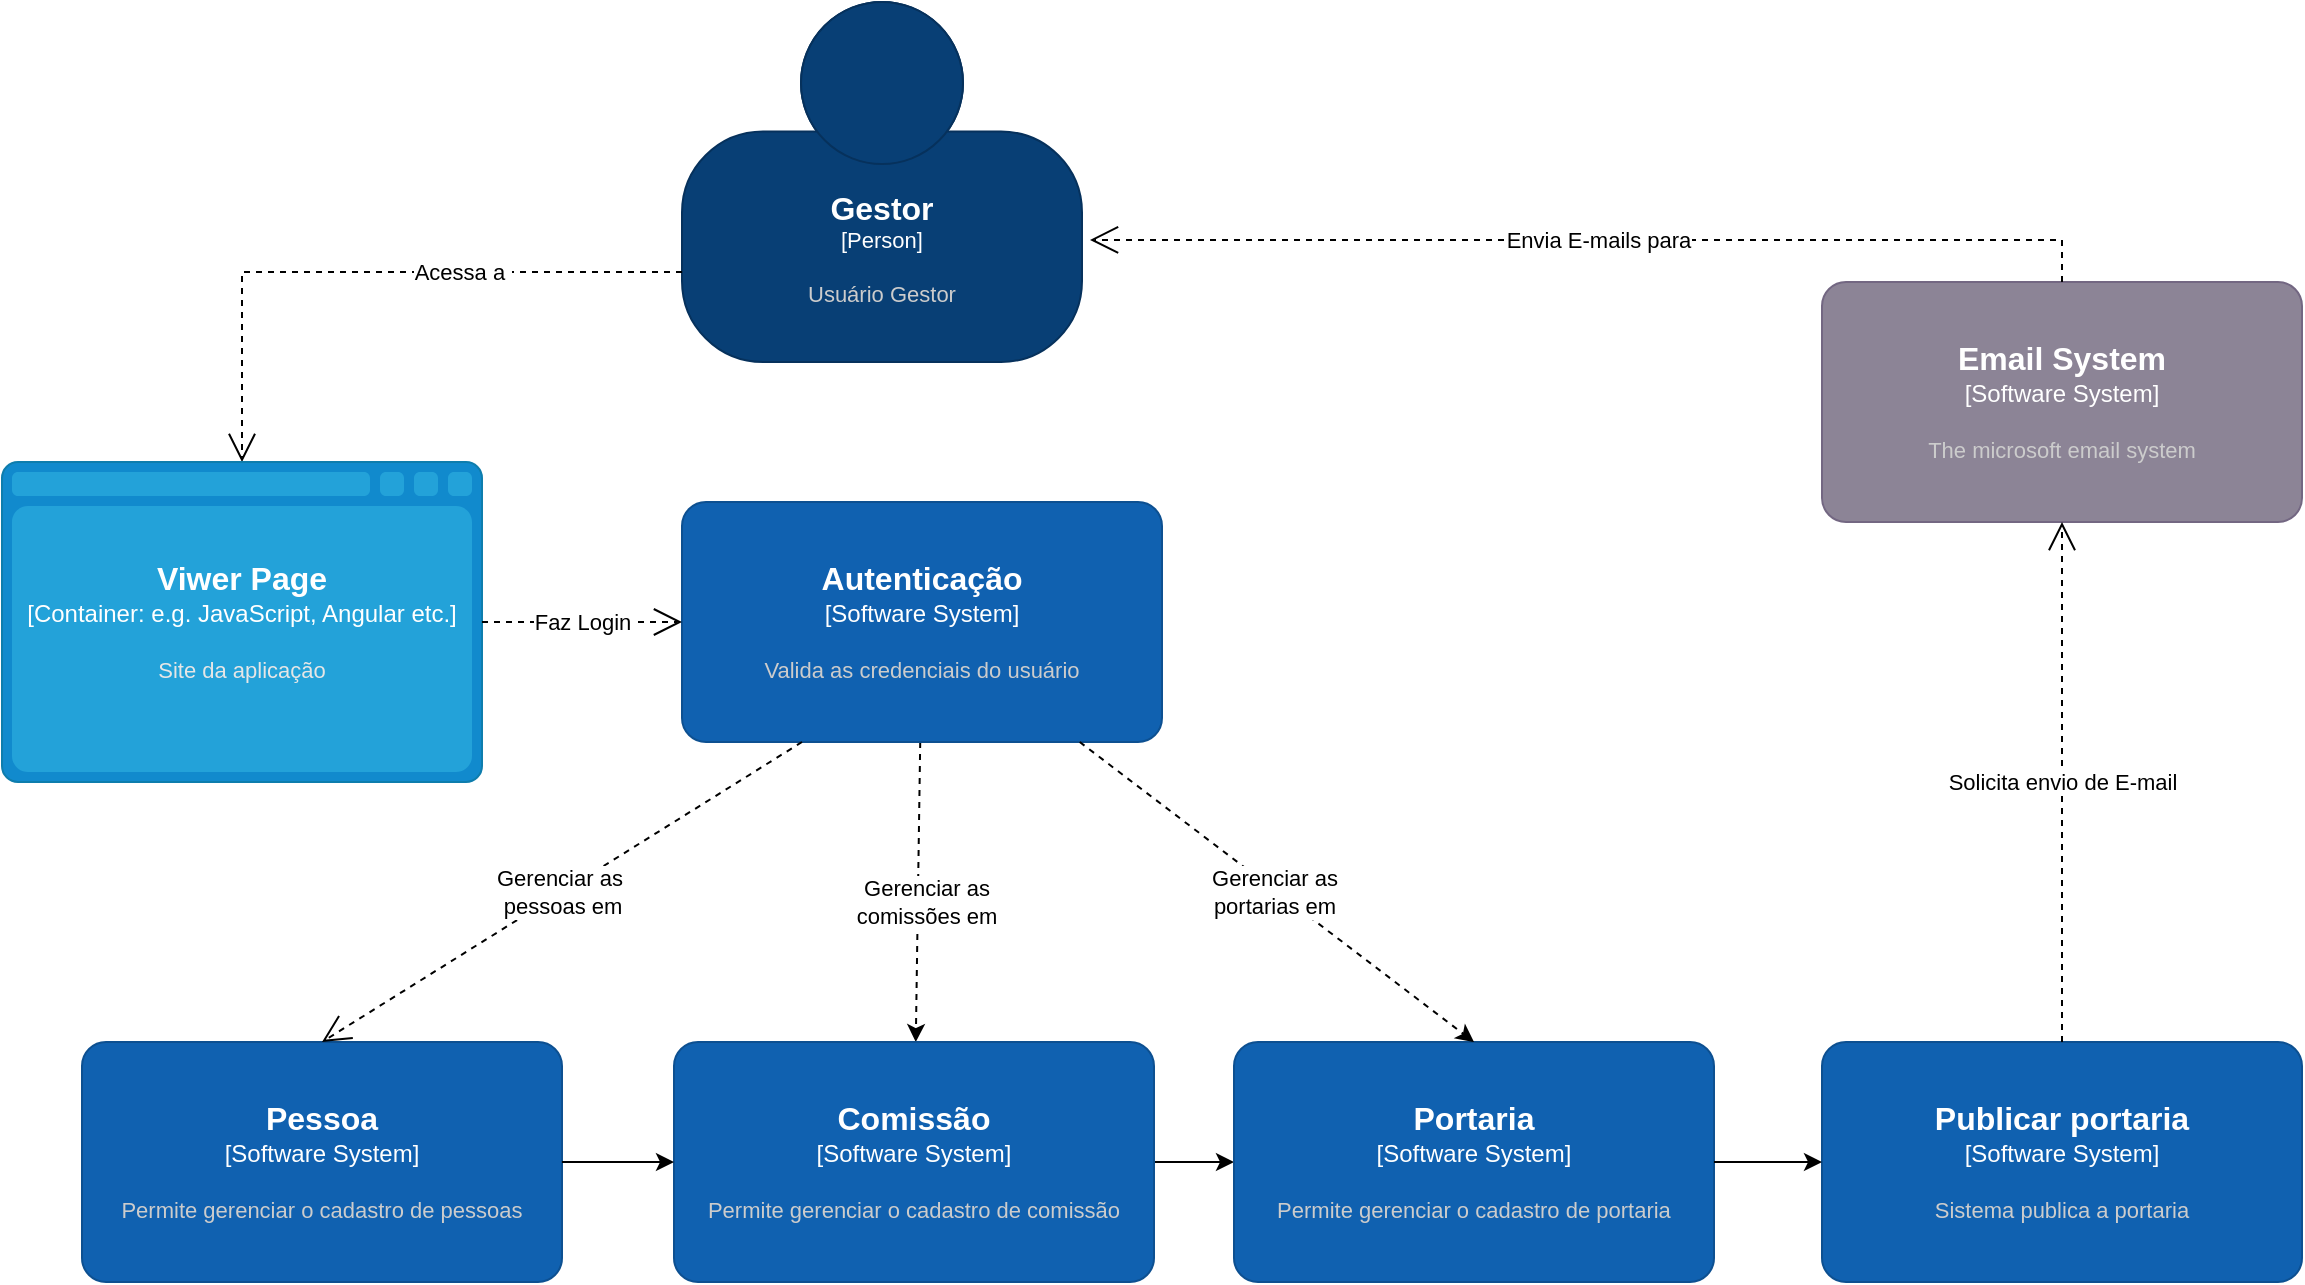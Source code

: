 <mxfile version="24.7.8">
  <diagram name="Página-1" id="CwsekYL65-O5tN23pd5_">
    <mxGraphModel grid="1" page="1" gridSize="10" guides="1" tooltips="1" connect="1" arrows="1" fold="1" pageScale="1" pageWidth="827" pageHeight="1169" math="0" shadow="0">
      <root>
        <mxCell id="0" />
        <mxCell id="1" parent="0" />
        <object placeholders="1" c4Name="Gestor" c4Type="Person" c4Description="Usuário Gestor " label="&lt;font style=&quot;font-size: 16px&quot;&gt;&lt;b&gt;%c4Name%&lt;/b&gt;&lt;/font&gt;&lt;div&gt;[%c4Type%]&lt;/div&gt;&lt;br&gt;&lt;div&gt;&lt;font style=&quot;font-size: 11px&quot;&gt;&lt;font color=&quot;#cccccc&quot;&gt;%c4Description%&lt;/font&gt;&lt;/div&gt;" id="Gestor">
          <mxCell style="html=1;fontSize=11;dashed=0;whiteSpace=wrap;fillColor=#083F75;strokeColor=#06315C;fontColor=#ffffff;shape=mxgraph.c4.person2;align=center;metaEdit=1;points=[[0.5,0,0],[1,0.5,0],[1,0.75,0],[0.75,1,0],[0.5,1,0],[0.25,1,0],[0,0.75,0],[0,0.5,0]];resizable=0;" vertex="1" parent="1">
            <mxGeometry x="480" y="50" width="200" height="180" as="geometry" />
          </mxCell>
        </object>
        <mxCell id="gEoM4nLR-QUX5cHXl8YX-24" style="rounded=0;orthogonalLoop=1;jettySize=auto;html=1;dashed=1;" edge="1" parent="1" source="gEoM4nLR-QUX5cHXl8YX-1" target="gEoM4nLR-QUX5cHXl8YX-3">
          <mxGeometry relative="1" as="geometry" />
        </mxCell>
        <mxCell id="gEoM4nLR-QUX5cHXl8YX-28" value="&lt;div&gt;Gerenciar as&lt;/div&gt;&lt;div&gt;comissões em&lt;/div&gt;" style="edgeLabel;html=1;align=center;verticalAlign=middle;resizable=0;points=[];" connectable="0" vertex="1" parent="gEoM4nLR-QUX5cHXl8YX-24">
          <mxGeometry x="0.066" y="4" relative="1" as="geometry">
            <mxPoint as="offset" />
          </mxGeometry>
        </mxCell>
        <object placeholders="1" c4Name="Autenticação" c4Type="Software System" c4Description="Valida as credenciais do usuário" label="&lt;font style=&quot;font-size: 16px&quot;&gt;&lt;b&gt;%c4Name%&lt;/b&gt;&lt;/font&gt;&lt;div&gt;[%c4Type%]&lt;/div&gt;&lt;br&gt;&lt;div&gt;&lt;font style=&quot;font-size: 11px&quot;&gt;&lt;font color=&quot;#cccccc&quot;&gt;%c4Description%&lt;/font&gt;&lt;/div&gt;" id="gEoM4nLR-QUX5cHXl8YX-1">
          <mxCell style="rounded=1;whiteSpace=wrap;html=1;labelBackgroundColor=none;fillColor=#1061B0;fontColor=#ffffff;align=center;arcSize=10;strokeColor=#0D5091;metaEdit=1;resizable=0;points=[[0.25,0,0],[0.5,0,0],[0.75,0,0],[1,0.25,0],[1,0.5,0],[1,0.75,0],[0.75,1,0],[0.5,1,0],[0.25,1,0],[0,0.75,0],[0,0.5,0],[0,0.25,0]];" vertex="1" parent="1">
            <mxGeometry x="480" y="300" width="240" height="120" as="geometry" />
          </mxCell>
        </object>
        <object placeholders="1" c4Name="Pessoa" c4Type="Software System" c4Description="Permite gerenciar o cadastro de pessoas" label="&lt;font style=&quot;font-size: 16px&quot;&gt;&lt;b&gt;%c4Name%&lt;/b&gt;&lt;/font&gt;&lt;div&gt;[%c4Type%]&lt;/div&gt;&lt;br&gt;&lt;div&gt;&lt;font style=&quot;font-size: 11px&quot;&gt;&lt;font color=&quot;#cccccc&quot;&gt;%c4Description%&lt;/font&gt;&lt;/div&gt;" id="gEoM4nLR-QUX5cHXl8YX-2">
          <mxCell style="rounded=1;whiteSpace=wrap;html=1;labelBackgroundColor=none;fillColor=#1061B0;fontColor=#ffffff;align=center;arcSize=10;strokeColor=#0D5091;metaEdit=1;resizable=0;points=[[0.25,0,0],[0.5,0,0],[0.75,0,0],[1,0.25,0],[1,0.5,0],[1,0.75,0],[0.75,1,0],[0.5,1,0],[0.25,1,0],[0,0.75,0],[0,0.5,0],[0,0.25,0]];" vertex="1" parent="1">
            <mxGeometry x="180" y="570" width="240" height="120" as="geometry" />
          </mxCell>
        </object>
        <mxCell id="gEoM4nLR-QUX5cHXl8YX-11" style="edgeStyle=orthogonalEdgeStyle;rounded=0;orthogonalLoop=1;jettySize=auto;html=1;" edge="1" parent="1" source="gEoM4nLR-QUX5cHXl8YX-3" target="gEoM4nLR-QUX5cHXl8YX-4">
          <mxGeometry relative="1" as="geometry" />
        </mxCell>
        <object placeholders="1" c4Name="Comissão" c4Type="Software System" c4Description="Permite gerenciar o cadastro de comissão" label="&lt;font style=&quot;font-size: 16px&quot;&gt;&lt;b&gt;%c4Name%&lt;/b&gt;&lt;/font&gt;&lt;div&gt;[%c4Type%]&lt;/div&gt;&lt;br&gt;&lt;div&gt;&lt;font style=&quot;font-size: 11px&quot;&gt;&lt;font color=&quot;#cccccc&quot;&gt;%c4Description%&lt;/font&gt;&lt;/div&gt;" id="gEoM4nLR-QUX5cHXl8YX-3">
          <mxCell style="rounded=1;whiteSpace=wrap;html=1;labelBackgroundColor=none;fillColor=#1061B0;fontColor=#ffffff;align=center;arcSize=10;strokeColor=#0D5091;metaEdit=1;resizable=0;points=[[0.25,0,0],[0.5,0,0],[0.75,0,0],[1,0.25,0],[1,0.5,0],[1,0.75,0],[0.75,1,0],[0.5,1,0],[0.25,1,0],[0,0.75,0],[0,0.5,0],[0,0.25,0]];" vertex="1" parent="1">
            <mxGeometry x="476" y="570" width="240" height="120" as="geometry" />
          </mxCell>
        </object>
        <object placeholders="1" c4Name="Portaria" c4Type="Software System" c4Description="Permite gerenciar o cadastro de portaria" label="&lt;font style=&quot;font-size: 16px&quot;&gt;&lt;b&gt;%c4Name%&lt;/b&gt;&lt;/font&gt;&lt;div&gt;[%c4Type%]&lt;/div&gt;&lt;br&gt;&lt;div&gt;&lt;font style=&quot;font-size: 11px&quot;&gt;&lt;font color=&quot;#cccccc&quot;&gt;%c4Description%&lt;/font&gt;&lt;/div&gt;" id="gEoM4nLR-QUX5cHXl8YX-4">
          <mxCell style="rounded=1;whiteSpace=wrap;html=1;labelBackgroundColor=none;fillColor=#1061B0;fontColor=#ffffff;align=center;arcSize=10;strokeColor=#0D5091;metaEdit=1;resizable=0;points=[[0.25,0,0],[0.5,0,0],[0.75,0,0],[1,0.25,0],[1,0.5,0],[1,0.75,0],[0.75,1,0],[0.5,1,0],[0.25,1,0],[0,0.75,0],[0,0.5,0],[0,0.25,0]];" vertex="1" parent="1">
            <mxGeometry x="756" y="570" width="240" height="120" as="geometry" />
          </mxCell>
        </object>
        <mxCell id="gEoM4nLR-QUX5cHXl8YX-10" style="edgeStyle=orthogonalEdgeStyle;rounded=0;orthogonalLoop=1;jettySize=auto;html=1;entryX=0;entryY=0.5;entryDx=0;entryDy=0;entryPerimeter=0;" edge="1" parent="1" source="gEoM4nLR-QUX5cHXl8YX-2" target="gEoM4nLR-QUX5cHXl8YX-3">
          <mxGeometry relative="1" as="geometry" />
        </mxCell>
        <object placeholders="1" c4Name="Publicar portaria" c4Type="Software System" c4Description="Sistema publica a portaria" label="&lt;font style=&quot;font-size: 16px&quot;&gt;&lt;b&gt;%c4Name%&lt;/b&gt;&lt;/font&gt;&lt;div&gt;[%c4Type%]&lt;/div&gt;&lt;br&gt;&lt;div&gt;&lt;font style=&quot;font-size: 11px&quot;&gt;&lt;font color=&quot;#cccccc&quot;&gt;%c4Description%&lt;/font&gt;&lt;/div&gt;" id="gEoM4nLR-QUX5cHXl8YX-13">
          <mxCell style="rounded=1;whiteSpace=wrap;html=1;labelBackgroundColor=none;fillColor=#1061B0;fontColor=#ffffff;align=center;arcSize=10;strokeColor=#0D5091;metaEdit=1;resizable=0;points=[[0.25,0,0],[0.5,0,0],[0.75,0,0],[1,0.25,0],[1,0.5,0],[1,0.75,0],[0.75,1,0],[0.5,1,0],[0.25,1,0],[0,0.75,0],[0,0.5,0],[0,0.25,0]];" vertex="1" parent="1">
            <mxGeometry x="1050" y="570" width="240" height="120" as="geometry" />
          </mxCell>
        </object>
        <mxCell id="gEoM4nLR-QUX5cHXl8YX-14" style="edgeStyle=orthogonalEdgeStyle;rounded=0;orthogonalLoop=1;jettySize=auto;html=1;entryX=0;entryY=0.5;entryDx=0;entryDy=0;entryPerimeter=0;" edge="1" parent="1" source="gEoM4nLR-QUX5cHXl8YX-4" target="gEoM4nLR-QUX5cHXl8YX-13">
          <mxGeometry relative="1" as="geometry" />
        </mxCell>
        <object placeholders="1" c4Name="Email System" c4Type="Software System" c4Description="The microsoft email system " label="&lt;font style=&quot;font-size: 16px&quot;&gt;&lt;b&gt;%c4Name%&lt;/b&gt;&lt;/font&gt;&lt;div&gt;[%c4Type%]&lt;/div&gt;&lt;br&gt;&lt;div&gt;&lt;font style=&quot;font-size: 11px&quot;&gt;&lt;font color=&quot;#cccccc&quot;&gt;%c4Description%&lt;/font&gt;&lt;/div&gt;" id="RRL_g1VI4IO-zfGNWwqf-4">
          <mxCell style="rounded=1;whiteSpace=wrap;html=1;labelBackgroundColor=none;fillColor=#8C8496;fontColor=#ffffff;align=center;arcSize=10;strokeColor=#736782;metaEdit=1;resizable=0;points=[[0.25,0,0],[0.5,0,0],[0.75,0,0],[1,0.25,0],[1,0.5,0],[1,0.75,0],[0.75,1,0],[0.5,1,0],[0.25,1,0],[0,0.75,0],[0,0.5,0],[0,0.25,0]];" vertex="1" parent="1">
            <mxGeometry x="1050" y="190" width="240" height="120" as="geometry" />
          </mxCell>
        </object>
        <mxCell id="RRL_g1VI4IO-zfGNWwqf-6" value="Acessa a&amp;nbsp;" style="endArrow=open;endSize=12;dashed=1;html=1;rounded=0;exitX=0;exitY=0.75;exitDx=0;exitDy=0;exitPerimeter=0;entryX=0.5;entryY=0;entryDx=0;entryDy=0;entryPerimeter=0;" edge="1" parent="1" source="Gestor" target="RRL_g1VI4IO-zfGNWwqf-9">
          <mxGeometry x="-0.298" width="160" relative="1" as="geometry">
            <mxPoint x="180" y="160" as="sourcePoint" />
            <mxPoint x="340" y="160" as="targetPoint" />
            <Array as="points">
              <mxPoint x="260" y="185" />
            </Array>
            <mxPoint as="offset" />
          </mxGeometry>
        </mxCell>
        <mxCell id="RRL_g1VI4IO-zfGNWwqf-7" value="Envia E-mails para" style="endArrow=open;endSize=12;dashed=1;html=1;rounded=0;exitX=0.5;exitY=0;exitDx=0;exitDy=0;exitPerimeter=0;entryX=1.02;entryY=0.661;entryDx=0;entryDy=0;entryPerimeter=0;" edge="1" parent="1" source="RRL_g1VI4IO-zfGNWwqf-4" target="Gestor">
          <mxGeometry width="160" relative="1" as="geometry">
            <mxPoint x="1050" y="160" as="sourcePoint" />
            <mxPoint x="1210" y="160" as="targetPoint" />
            <Array as="points">
              <mxPoint x="1170" y="169" />
            </Array>
          </mxGeometry>
        </mxCell>
        <mxCell id="RRL_g1VI4IO-zfGNWwqf-8" value="Solicita envio de E-mail" style="endArrow=open;endSize=12;dashed=1;html=1;rounded=0;exitX=0.5;exitY=0;exitDx=0;exitDy=0;exitPerimeter=0;" edge="1" parent="1" source="gEoM4nLR-QUX5cHXl8YX-13" target="RRL_g1VI4IO-zfGNWwqf-4">
          <mxGeometry width="160" relative="1" as="geometry">
            <mxPoint x="876" y="490" as="sourcePoint" />
            <mxPoint x="1106" y="340.0" as="targetPoint" />
          </mxGeometry>
        </mxCell>
        <mxCell id="gEoM4nLR-QUX5cHXl8YX-25" style="rounded=0;orthogonalLoop=1;jettySize=auto;html=1;entryX=0.5;entryY=0;entryDx=0;entryDy=0;entryPerimeter=0;dashed=1;" edge="1" parent="1" source="gEoM4nLR-QUX5cHXl8YX-1" target="gEoM4nLR-QUX5cHXl8YX-4">
          <mxGeometry relative="1" as="geometry" />
        </mxCell>
        <mxCell id="gEoM4nLR-QUX5cHXl8YX-29" value="&lt;div&gt;Gerenciar as&lt;/div&gt;&lt;div&gt;portarias em&lt;/div&gt;" style="edgeLabel;html=1;align=center;verticalAlign=middle;resizable=0;points=[];" connectable="0" vertex="1" parent="gEoM4nLR-QUX5cHXl8YX-25">
          <mxGeometry x="-0.003" relative="1" as="geometry">
            <mxPoint x="-1" as="offset" />
          </mxGeometry>
        </mxCell>
        <object placeholders="1" c4Name="Viwer Page" c4Type="Container" c4Technology="e.g. JavaScript, Angular etc." c4Description="Site da aplicação " label="&lt;font style=&quot;font-size: 16px&quot;&gt;&lt;b&gt;%c4Name%&lt;/b&gt;&lt;/font&gt;&lt;div&gt;[%c4Type%:&amp;nbsp;%c4Technology%]&lt;/div&gt;&lt;br&gt;&lt;div&gt;&lt;font style=&quot;font-size: 11px&quot;&gt;&lt;font color=&quot;#E6E6E6&quot;&gt;%c4Description%&lt;/font&gt;&lt;/div&gt;" id="RRL_g1VI4IO-zfGNWwqf-9">
          <mxCell style="shape=mxgraph.c4.webBrowserContainer2;whiteSpace=wrap;html=1;boundedLbl=1;rounded=0;labelBackgroundColor=none;strokeColor=#118ACD;fillColor=#23A2D9;strokeColor=#118ACD;strokeColor2=#0E7DAD;fontSize=12;fontColor=#ffffff;align=center;metaEdit=1;points=[[0.5,0,0],[1,0.25,0],[1,0.5,0],[1,0.75,0],[0.5,1,0],[0,0.75,0],[0,0.5,0],[0,0.25,0]];resizable=0;" vertex="1" parent="1">
            <mxGeometry x="140" y="280" width="240" height="160" as="geometry" />
          </mxCell>
        </object>
        <mxCell id="RRL_g1VI4IO-zfGNWwqf-10" value="Faz Login" style="endArrow=open;endSize=12;dashed=1;html=1;rounded=0;exitX=1;exitY=0.5;exitDx=0;exitDy=0;exitPerimeter=0;entryX=0;entryY=0.5;entryDx=0;entryDy=0;entryPerimeter=0;" edge="1" parent="1" source="RRL_g1VI4IO-zfGNWwqf-9" target="gEoM4nLR-QUX5cHXl8YX-1">
          <mxGeometry width="160" relative="1" as="geometry">
            <mxPoint x="440" y="240.59" as="sourcePoint" />
            <mxPoint x="570" y="240.0" as="targetPoint" />
          </mxGeometry>
        </mxCell>
        <mxCell id="RRL_g1VI4IO-zfGNWwqf-14" value="Gerenciar as&amp;nbsp;&lt;div&gt;pessoas em&lt;/div&gt;" style="endArrow=open;endSize=12;dashed=1;html=1;rounded=0;exitX=0.25;exitY=1;exitDx=0;exitDy=0;exitPerimeter=0;entryX=0.5;entryY=0;entryDx=0;entryDy=0;entryPerimeter=0;" edge="1" parent="1" source="gEoM4nLR-QUX5cHXl8YX-1" target="gEoM4nLR-QUX5cHXl8YX-2">
          <mxGeometry x="0.004" width="160" relative="1" as="geometry">
            <mxPoint x="490" y="570" as="sourcePoint" />
            <mxPoint x="650" y="570" as="targetPoint" />
            <mxPoint as="offset" />
          </mxGeometry>
        </mxCell>
      </root>
    </mxGraphModel>
  </diagram>
</mxfile>
